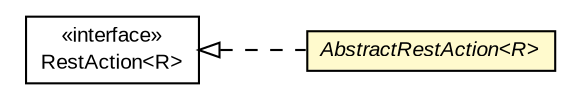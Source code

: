 #!/usr/local/bin/dot
#
# Class diagram 
# Generated by UMLGraph version R5_6-24-gf6e263 (http://www.umlgraph.org/)
#

digraph G {
	edge [fontname="arial",fontsize=10,labelfontname="arial",labelfontsize=10];
	node [fontname="arial",fontsize=10,shape=plaintext];
	nodesep=0.25;
	ranksep=0.5;
	rankdir=LR;
	// com.gwtplatform.dispatch.rest.client.AbstractRestAction<R>
	c99085 [label=<<table title="com.gwtplatform.dispatch.rest.client.AbstractRestAction" border="0" cellborder="1" cellspacing="0" cellpadding="2" port="p" bgcolor="lemonChiffon" href="./AbstractRestAction.html">
		<tr><td><table border="0" cellspacing="0" cellpadding="1">
<tr><td align="center" balign="center"><font face="arial italic"> AbstractRestAction&lt;R&gt; </font></td></tr>
		</table></td></tr>
		</table>>, URL="./AbstractRestAction.html", fontname="arial", fontcolor="black", fontsize=10.0];
	// com.gwtplatform.dispatch.rest.shared.RestAction<R>
	c99129 [label=<<table title="com.gwtplatform.dispatch.rest.shared.RestAction" border="0" cellborder="1" cellspacing="0" cellpadding="2" port="p" href="../shared/RestAction.html">
		<tr><td><table border="0" cellspacing="0" cellpadding="1">
<tr><td align="center" balign="center"> &#171;interface&#187; </td></tr>
<tr><td align="center" balign="center"> RestAction&lt;R&gt; </td></tr>
		</table></td></tr>
		</table>>, URL="../shared/RestAction.html", fontname="arial", fontcolor="black", fontsize=10.0];
	//com.gwtplatform.dispatch.rest.client.AbstractRestAction<R> implements com.gwtplatform.dispatch.rest.shared.RestAction<R>
	c99129:p -> c99085:p [dir=back,arrowtail=empty,style=dashed];
}

